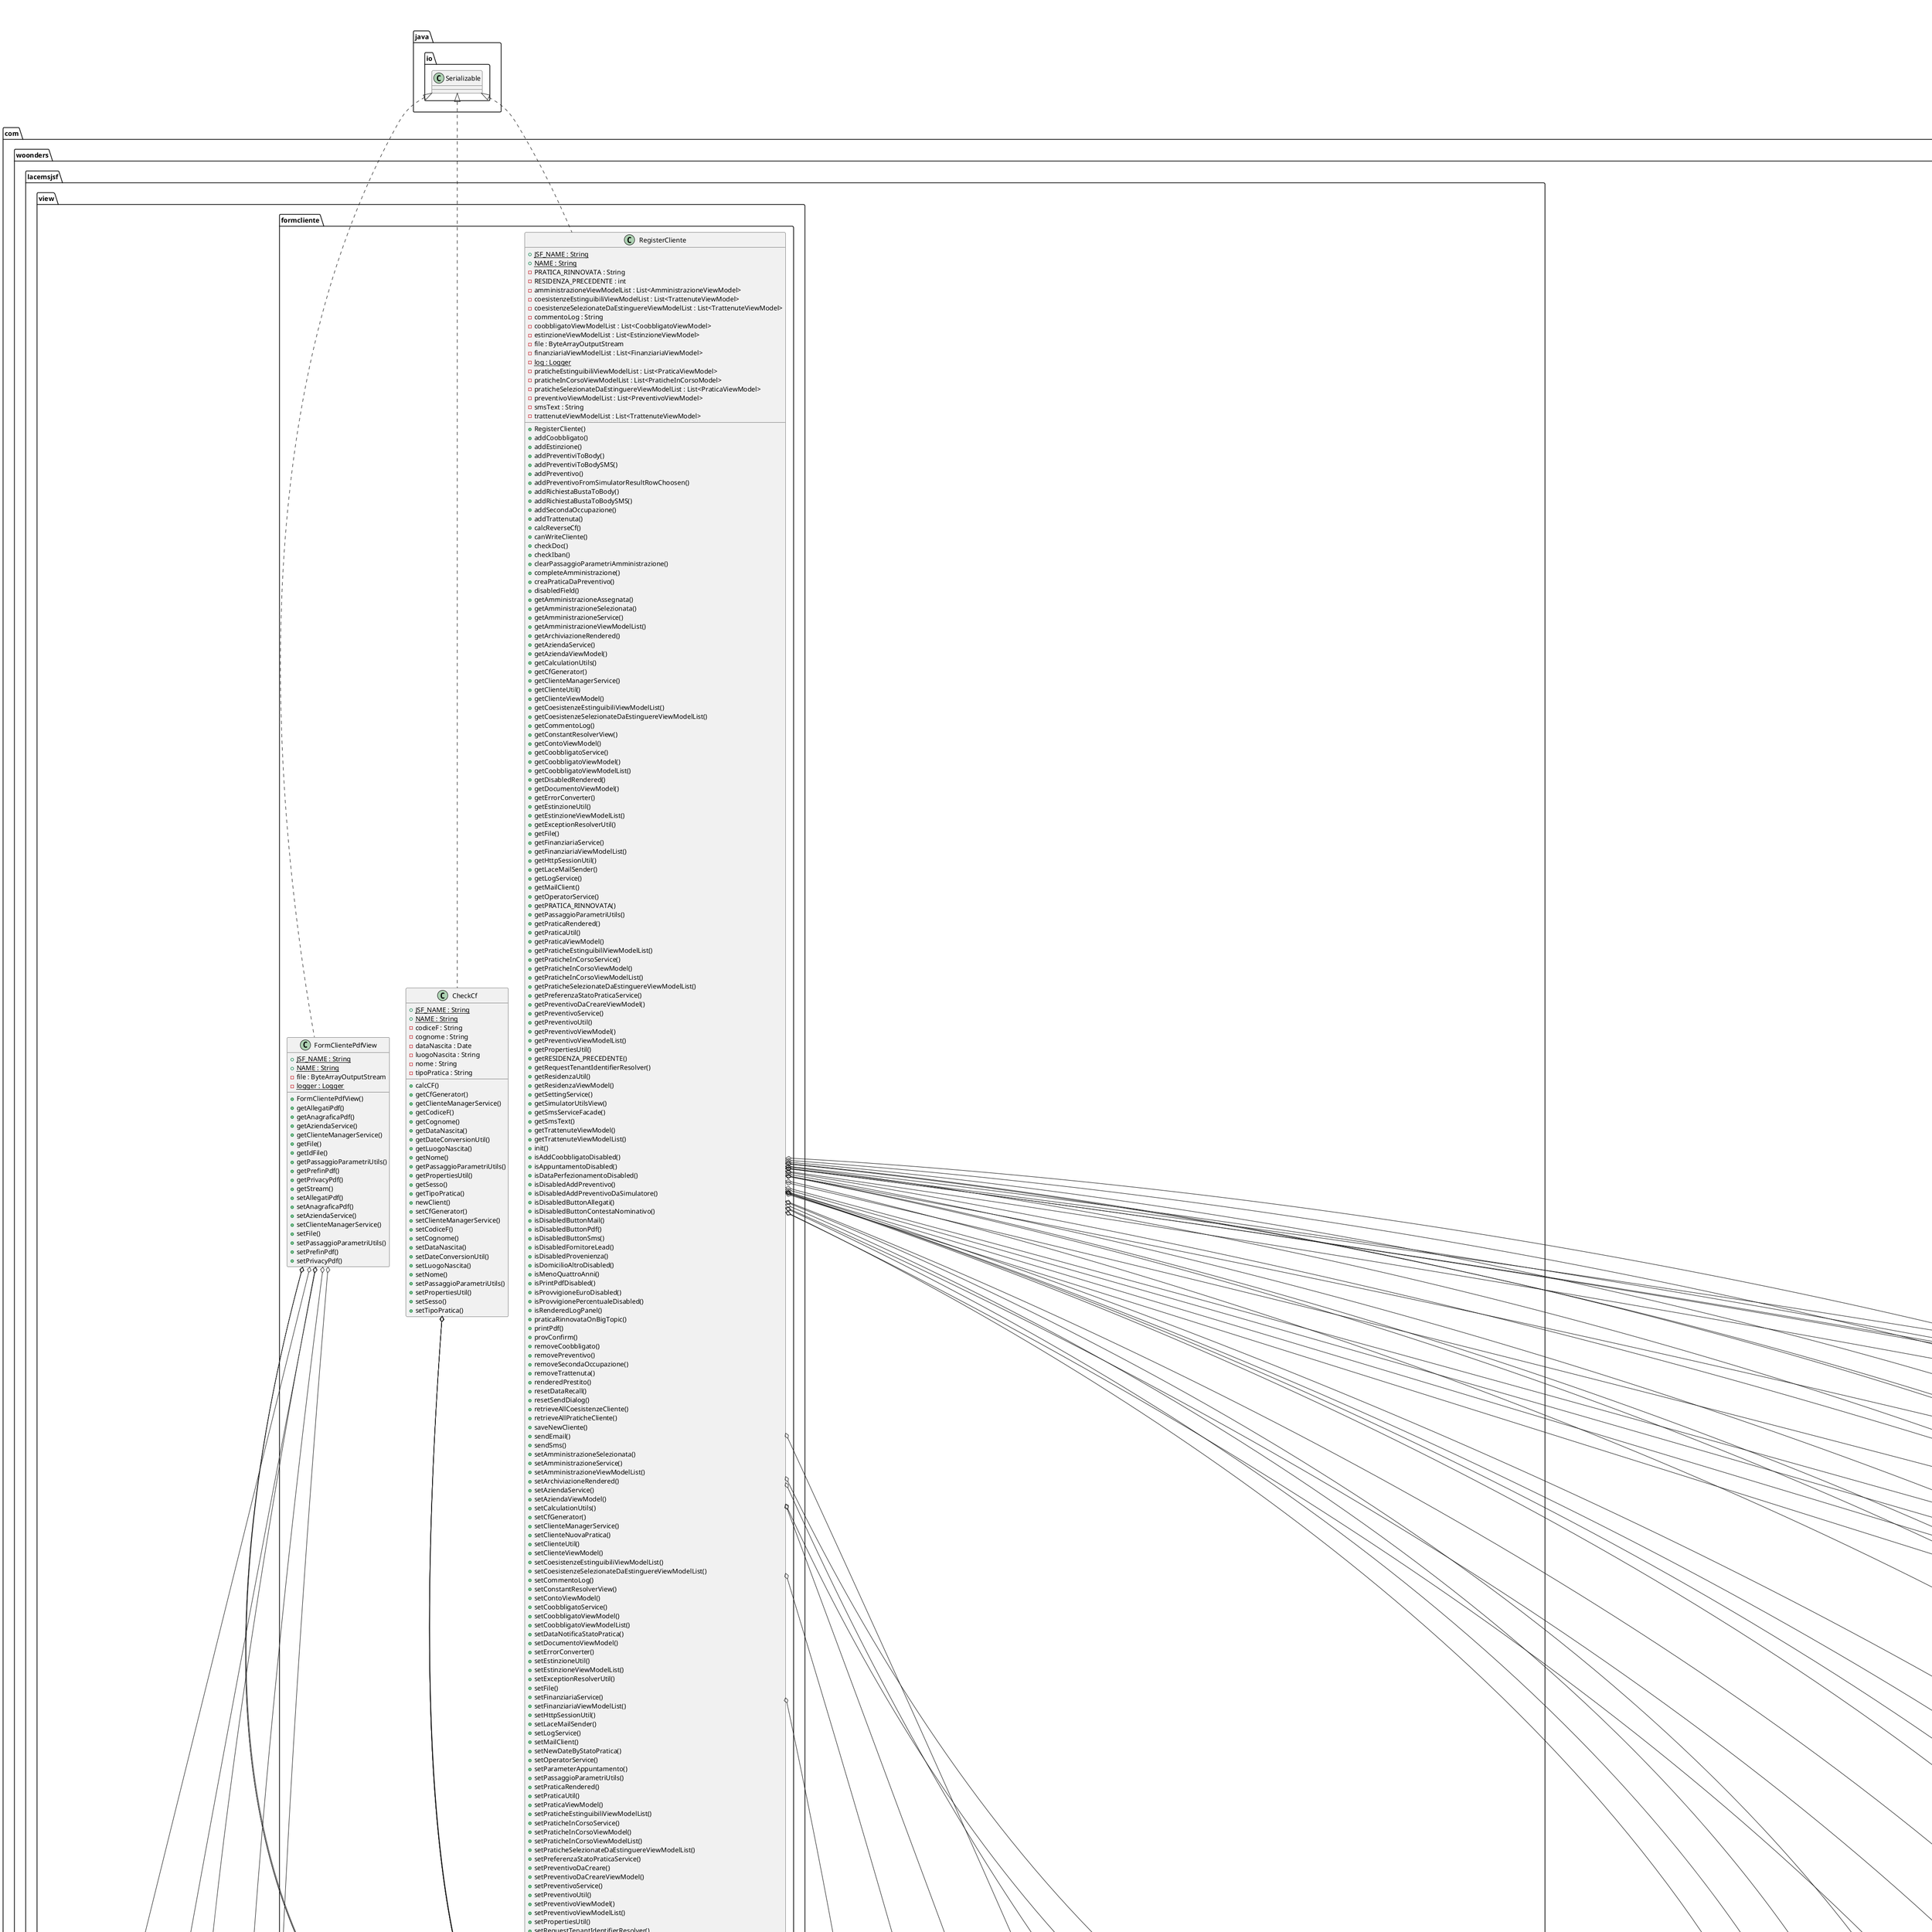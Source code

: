 @startuml

title __FORMCLIENTE's Class Diagram__\n

  namespace com.woonders.lacemsjsf.view.formcliente {
    class com.woonders.lacemsjsf.view.formcliente.CheckCf {
        {static} + JSF_NAME : String
        {static} + NAME : String
        - codiceF : String
        - cognome : String
        - dataNascita : Date
        - luogoNascita : String
        - nome : String
        - tipoPratica : String
        + calcCF()
        + getCfGenerator()
        + getClienteManagerService()
        + getCodiceF()
        + getCognome()
        + getDataNascita()
        + getDateConversionUtil()
        + getLuogoNascita()
        + getNome()
        + getPassaggioParametriUtils()
        + getPropertiesUtil()
        + getSesso()
        + getTipoPratica()
        + newClient()
        + setCfGenerator()
        + setClienteManagerService()
        + setCodiceF()
        + setCognome()
        + setDataNascita()
        + setDateConversionUtil()
        + setLuogoNascita()
        + setNome()
        + setPassaggioParametriUtils()
        + setPropertiesUtil()
        + setSesso()
        + setTipoPratica()
    }
  }
  

  namespace com.woonders.lacemsjsf.view.formcliente {
    class com.woonders.lacemsjsf.view.formcliente.FormClientePdfView {
        {static} + JSF_NAME : String
        {static} + NAME : String
        - file : ByteArrayOutputStream
        {static} - logger : Logger
        + FormClientePdfView()
        + getAllegatiPdf()
        + getAnagraficaPdf()
        + getAziendaService()
        + getClienteManagerService()
        + getFile()
        + getIdFile()
        + getPassaggioParametriUtils()
        + getPrefinPdf()
        + getPrivacyPdf()
        + getStream()
        + setAllegatiPdf()
        + setAnagraficaPdf()
        + setAziendaService()
        + setClienteManagerService()
        + setFile()
        + setPassaggioParametriUtils()
        + setPrefinPdf()
        + setPrivacyPdf()
    }
  }
  

  namespace com.woonders.lacemsjsf.view.formcliente {
    class com.woonders.lacemsjsf.view.formcliente.RegisterCliente {
        {static} + JSF_NAME : String
        {static} + NAME : String
        - PRATICA_RINNOVATA : String
        - RESIDENZA_PRECEDENTE : int
        - amministrazioneViewModelList : List<AmministrazioneViewModel>
        - coesistenzeEstinguibiliViewModelList : List<TrattenuteViewModel>
        - coesistenzeSelezionateDaEstinguereViewModelList : List<TrattenuteViewModel>
        - commentoLog : String
        - coobbligatoViewModelList : List<CoobbligatoViewModel>
        - estinzioneViewModelList : List<EstinzioneViewModel>
        - file : ByteArrayOutputStream
        - finanziariaViewModelList : List<FinanziariaViewModel>
        {static} - log : Logger
        - praticheEstinguibiliViewModelList : List<PraticaViewModel>
        - praticheInCorsoViewModelList : List<PraticheInCorsoModel>
        - praticheSelezionateDaEstinguereViewModelList : List<PraticaViewModel>
        - preventivoViewModelList : List<PreventivoViewModel>
        - smsText : String
        - trattenuteViewModelList : List<TrattenuteViewModel>
        + RegisterCliente()
        + addCoobbligato()
        + addEstinzione()
        + addPreventiviToBody()
        + addPreventiviToBodySMS()
        + addPreventivo()
        + addPreventivoFromSimulatorResultRowChoosen()
        + addRichiestaBustaToBody()
        + addRichiestaBustaToBodySMS()
        + addSecondaOccupazione()
        + addTrattenuta()
        + calcReverseCf()
        + canWriteCliente()
        + checkDoc()
        + checkIban()
        + clearPassaggioParametriAmministrazione()
        + completeAmministrazione()
        + creaPraticaDaPreventivo()
        + disabledField()
        + getAmministrazioneAssegnata()
        + getAmministrazioneSelezionata()
        + getAmministrazioneService()
        + getAmministrazioneViewModelList()
        + getArchiviazioneRendered()
        + getAziendaService()
        + getAziendaViewModel()
        + getCalculationUtils()
        + getCfGenerator()
        + getClienteManagerService()
        + getClienteUtil()
        + getClienteViewModel()
        + getCoesistenzeEstinguibiliViewModelList()
        + getCoesistenzeSelezionateDaEstinguereViewModelList()
        + getCommentoLog()
        + getConstantResolverView()
        + getContoViewModel()
        + getCoobbligatoService()
        + getCoobbligatoViewModel()
        + getCoobbligatoViewModelList()
        + getDisabledRendered()
        + getDocumentoViewModel()
        + getErrorConverter()
        + getEstinzioneUtil()
        + getEstinzioneViewModelList()
        + getExceptionResolverUtil()
        + getFile()
        + getFinanziariaService()
        + getFinanziariaViewModelList()
        + getHttpSessionUtil()
        + getLaceMailSender()
        + getLogService()
        + getMailClient()
        + getOperatorService()
        + getPRATICA_RINNOVATA()
        + getPassaggioParametriUtils()
        + getPraticaRendered()
        + getPraticaUtil()
        + getPraticaViewModel()
        + getPraticheEstinguibiliViewModelList()
        + getPraticheInCorsoService()
        + getPraticheInCorsoViewModel()
        + getPraticheInCorsoViewModelList()
        + getPraticheSelezionateDaEstinguereViewModelList()
        + getPreferenzaStatoPraticaService()
        + getPreventivoDaCreareViewModel()
        + getPreventivoService()
        + getPreventivoUtil()
        + getPreventivoViewModel()
        + getPreventivoViewModelList()
        + getPropertiesUtil()
        + getRESIDENZA_PRECEDENTE()
        + getRequestTenantIdentifierResolver()
        + getResidenzaUtil()
        + getResidenzaViewModel()
        + getSettingService()
        + getSimulatorUtilsView()
        + getSmsServiceFacade()
        + getSmsText()
        + getTrattenuteViewModel()
        + getTrattenuteViewModelList()
        + init()
        + isAddCoobbligatoDisabled()
        + isAppuntamentoDisabled()
        + isDataPerfezionamentoDisabled()
        + isDisabledAddPreventivo()
        + isDisabledAddPreventivoDaSimulatore()
        + isDisabledButtonAllegati()
        + isDisabledButtonContestaNominativo()
        + isDisabledButtonMail()
        + isDisabledButtonPdf()
        + isDisabledButtonSms()
        + isDisabledFornitoreLead()
        + isDisabledProvenienza()
        + isDomicilioAltroDisabled()
        + isMenoQuattroAnni()
        + isPrintPdfDisabled()
        + isProvvigioneEuroDisabled()
        + isProvvigionePercentualeDisabled()
        + isRenderedLogPanel()
        + praticaRinnovataOnBigTopic()
        + printPdf()
        + provConfirm()
        + removeCoobbligato()
        + removePreventivo()
        + removeSecondaOccupazione()
        + removeTrattenuta()
        + renderedPrestito()
        + resetDataRecall()
        + resetSendDialog()
        + retrieveAllCoesistenzeCliente()
        + retrieveAllPraticheCliente()
        + saveNewCliente()
        + sendEmail()
        + sendSms()
        + setAmministrazioneSelezionata()
        + setAmministrazioneService()
        + setAmministrazioneViewModelList()
        + setArchiviazioneRendered()
        + setAziendaService()
        + setAziendaViewModel()
        + setCalculationUtils()
        + setCfGenerator()
        + setClienteManagerService()
        + setClienteNuovaPratica()
        + setClienteUtil()
        + setClienteViewModel()
        + setCoesistenzeEstinguibiliViewModelList()
        + setCoesistenzeSelezionateDaEstinguereViewModelList()
        + setCommentoLog()
        + setConstantResolverView()
        + setContoViewModel()
        + setCoobbligatoService()
        + setCoobbligatoViewModel()
        + setCoobbligatoViewModelList()
        + setDataNotificaStatoPratica()
        + setDocumentoViewModel()
        + setErrorConverter()
        + setEstinzioneUtil()
        + setEstinzioneViewModelList()
        + setExceptionResolverUtil()
        + setFile()
        + setFinanziariaService()
        + setFinanziariaViewModelList()
        + setHttpSessionUtil()
        + setLaceMailSender()
        + setLogService()
        + setMailClient()
        + setNewDateByStatoPratica()
        + setOperatorService()
        + setParameterAppuntamento()
        + setPassaggioParametriUtils()
        + setPraticaRendered()
        + setPraticaUtil()
        + setPraticaViewModel()
        + setPraticheEstinguibiliViewModelList()
        + setPraticheInCorsoService()
        + setPraticheInCorsoViewModel()
        + setPraticheInCorsoViewModelList()
        + setPraticheSelezionateDaEstinguereViewModelList()
        + setPreferenzaStatoPraticaService()
        + setPreventivoDaCreare()
        + setPreventivoDaCreareViewModel()
        + setPreventivoService()
        + setPreventivoUtil()
        + setPreventivoViewModel()
        + setPreventivoViewModelList()
        + setPropertiesUtil()
        + setRequestTenantIdentifierResolver()
        + setResidenzaUtil()
        + setResidenzaViewModel()
        + setSettingService()
        + setSimulatorUtilsView()
        + setSmsServiceFacade()
        + setSmsText()
        + setTrattenuteViewModelList()
        + viewAmministrazioneSelezionata()
        + viewAmministrazioniAssegnate()
        + viewCoobbligato()
        + viewPraticheInCorso()
        - checkLimitEstinzioniSelezionate()
        - saveClientePraticaIdIntoPassaggioParametri()
        - setClienteSelectedOnSearch()
        - updateAllViewModels()
    }
  }
  

  com.woonders.lacemsjsf.view.formcliente.CheckCf .up.|> java.io.Serializable
  com.woonders.lacemsjsf.view.formcliente.CheckCf o-- com.woonders.lacemscommon.util.CfGenerator : cfGenerator
  com.woonders.lacemsjsf.view.formcliente.CheckCf o-- com.woonders.lacemscommon.service.ClienteManagerService : clienteManagerService
  com.woonders.lacemsjsf.view.formcliente.CheckCf o-- com.woonders.lacemscommon.util.DateConversionUtil : dateConversionUtil
  com.woonders.lacemsjsf.view.formcliente.CheckCf o-- com.woonders.lacemsjsf.util.PassaggioParametriUtils : passaggioParametriUtils
  com.woonders.lacemsjsf.view.formcliente.CheckCf o-- com.woonders.lacemsjsf.config.PropertiesUtil : propertiesUtil
  com.woonders.lacemsjsf.view.formcliente.CheckCf o-- com.woonders.lacemscommon.db.entity.Cliente.Sesso : sesso
  com.woonders.lacemsjsf.view.formcliente.FormClientePdfView .up.|> java.io.Serializable
  com.woonders.lacemsjsf.view.formcliente.FormClientePdfView o-- com.woonders.lacemsjsf.view.pdf.AllegatiPdf : allegatiPdf
  com.woonders.lacemsjsf.view.formcliente.FormClientePdfView o-- com.woonders.lacemsjsf.view.pdf.AnagraficaPdf : anagraficaPdf
  com.woonders.lacemsjsf.view.formcliente.FormClientePdfView o-- com.woonders.lacemscommon.service.AziendaService : aziendaService
  com.woonders.lacemsjsf.view.formcliente.FormClientePdfView o-- com.woonders.lacemscommon.service.ClienteManagerService : clienteManagerService
  com.woonders.lacemsjsf.view.formcliente.FormClientePdfView o-- com.woonders.lacemsjsf.util.PassaggioParametriUtils : passaggioParametriUtils
  com.woonders.lacemsjsf.view.formcliente.FormClientePdfView o-- com.woonders.lacemsjsf.view.pdf.PrefinPdf : prefinPdf
  com.woonders.lacemsjsf.view.formcliente.FormClientePdfView o-- com.woonders.lacemsjsf.view.pdf.PrivacyPdf : privacyPdf
  com.woonders.lacemsjsf.view.formcliente.FormClientePdfView o-- com.woonders.lacemsjsf.view.pdf.StreamPdf : stream
  com.woonders.lacemsjsf.view.formcliente.RegisterCliente .up.|> java.io.Serializable
  com.woonders.lacemsjsf.view.formcliente.RegisterCliente o-- com.woonders.lacemscommon.app.viewmodel.AmministrazioneViewModel : amministrazioneSelezionata
  com.woonders.lacemsjsf.view.formcliente.RegisterCliente o-- com.woonders.lacemscommon.service.AmministrazioneService : amministrazioneService
  com.woonders.lacemsjsf.view.formcliente.RegisterCliente o-- com.woonders.lacemsjsf.view.file.ArchiviazioneRendered : archiviazioneRendered
  com.woonders.lacemsjsf.view.formcliente.RegisterCliente o-- com.woonders.lacemscommon.service.AziendaService : aziendaService
  com.woonders.lacemsjsf.view.formcliente.RegisterCliente o-- com.woonders.lacemscommon.app.viewmodel.AziendaViewModel : aziendaViewModel
  com.woonders.lacemsjsf.view.formcliente.RegisterCliente o-- com.woonders.lacemsjsf.util.CalculationUtils : calculationUtils
  com.woonders.lacemsjsf.view.formcliente.RegisterCliente o-- com.woonders.lacemscommon.util.CfGenerator : cfGenerator
  com.woonders.lacemsjsf.view.formcliente.RegisterCliente o-- com.woonders.lacemscommon.service.ClienteManagerService : clienteManagerService
  com.woonders.lacemsjsf.view.formcliente.RegisterCliente o-- com.woonders.lacemscommon.db.entityutil.ClienteUtil : clienteUtil
  com.woonders.lacemsjsf.view.formcliente.RegisterCliente o-- com.woonders.lacemscommon.app.viewmodel.ClienteViewModel : clienteViewModel
  com.woonders.lacemsjsf.view.formcliente.RegisterCliente o-- com.woonders.lacemsjsf.view.util.ConstantResolverView : constantResolverView
  com.woonders.lacemsjsf.view.formcliente.RegisterCliente o-- com.woonders.lacemscommon.app.viewmodel.ContoViewModel : contoViewModel
  com.woonders.lacemsjsf.view.formcliente.RegisterCliente o-- com.woonders.lacemscommon.service.CoobbligatoService : coobbligatoService
  com.woonders.lacemsjsf.view.formcliente.RegisterCliente o-- com.woonders.lacemscommon.app.viewmodel.CoobbligatoViewModel : coobbligatoViewModel
  com.woonders.lacemsjsf.view.formcliente.RegisterCliente o-- data.DisabledRendered : disabledRendered
  com.woonders.lacemsjsf.view.formcliente.RegisterCliente o-- com.woonders.lacemscommon.app.viewmodel.DocumentoViewModel : documentoViewModel
  com.woonders.lacemsjsf.view.formcliente.RegisterCliente o-- com.woonders.lacemsjsf.util.ErrorConverter : errorConverter
  com.woonders.lacemsjsf.view.formcliente.RegisterCliente o-- com.woonders.lacemscommon.db.entityutil.EstinzioneUtil : estinzioneUtil
  com.woonders.lacemsjsf.view.formcliente.RegisterCliente o-- com.woonders.lacemsjsf.util.ExceptionResolverUtil : exceptionResolverUtil
  com.woonders.lacemsjsf.view.formcliente.RegisterCliente o-- com.woonders.lacemscommon.service.FinanziariaService : finanziariaService
  com.woonders.lacemsjsf.view.formcliente.RegisterCliente o-- com.woonders.lacemsjsf.util.HttpSessionUtil : httpSessionUtil
  com.woonders.lacemsjsf.view.formcliente.RegisterCliente o-- com.woonders.lacemscommon.util.LaceMailSender : laceMailSender
  com.woonders.lacemsjsf.view.formcliente.RegisterCliente o-- com.woonders.lacemscommon.service.LogService : logService
  com.woonders.lacemsjsf.view.formcliente.RegisterCliente o-- mail.MailClient : mailClient
  com.woonders.lacemsjsf.view.formcliente.RegisterCliente o-- com.woonders.lacemscommon.service.OperatorService : operatorService
  com.woonders.lacemsjsf.view.formcliente.RegisterCliente o-- com.woonders.lacemsjsf.util.PassaggioParametriUtils : passaggioParametriUtils
  com.woonders.lacemsjsf.view.formcliente.RegisterCliente o-- com.woonders.lacemsjsf.view.prestiti.PraticaRendered : praticaRendered
  com.woonders.lacemsjsf.view.formcliente.RegisterCliente o-- com.woonders.lacemscommon.db.entityutil.PraticaUtil : praticaUtil
  com.woonders.lacemsjsf.view.formcliente.RegisterCliente o-- com.woonders.lacemscommon.app.viewmodel.PraticaViewModel : praticaViewModel
  com.woonders.lacemsjsf.view.formcliente.RegisterCliente o-- com.woonders.lacemscommon.service.PraticheInCorsoService : praticheInCorsoService
  com.woonders.lacemsjsf.view.formcliente.RegisterCliente o-- com.woonders.lacemscommon.app.model.PraticheInCorsoModel : praticheInCorsoViewModel
  com.woonders.lacemsjsf.view.formcliente.RegisterCliente o-- com.woonders.lacemscommon.service.PreferenzaStatoPraticaService : preferenzaStatoPraticaService
  com.woonders.lacemsjsf.view.formcliente.RegisterCliente o-- com.woonders.lacemscommon.app.viewmodel.PreventivoViewModel : preventivoDaCreareViewModel
  com.woonders.lacemsjsf.view.formcliente.RegisterCliente o-- com.woonders.lacemscommon.service.PreventivoService : preventivoService
  com.woonders.lacemsjsf.view.formcliente.RegisterCliente o-- com.woonders.lacemscommon.db.entityutil.PreventivoUtil : preventivoUtil
  com.woonders.lacemsjsf.view.formcliente.RegisterCliente o-- com.woonders.lacemscommon.app.viewmodel.PreventivoViewModel : preventivoViewModel
  com.woonders.lacemsjsf.view.formcliente.RegisterCliente o-- com.woonders.lacemsjsf.config.PropertiesUtil : propertiesUtil
  com.woonders.lacemsjsf.view.formcliente.RegisterCliente o-- com.woonders.lacemsjsf.db.app.config.RequestTenantIdentifierResolver : requestTenantIdentifierResolver
  com.woonders.lacemsjsf.view.formcliente.RegisterCliente o-- com.woonders.lacemscommon.db.entityutil.ResidenzaUtil : residenzaUtil
  com.woonders.lacemsjsf.view.formcliente.RegisterCliente o-- com.woonders.lacemscommon.app.viewmodel.ResidenzaViewModel : residenzaViewModel
  com.woonders.lacemsjsf.view.formcliente.RegisterCliente o-- com.woonders.lacemscommon.service.SettingService : settingService
  com.woonders.lacemsjsf.view.formcliente.RegisterCliente o-- com.woonders.lacemsjsf.view.simulator.SimulatorUtilsView : simulatorUtilsView
  com.woonders.lacemsjsf.view.formcliente.RegisterCliente o-- com.woonders.lacemscommon.service.SmsServiceFacade : smsServiceFacade
  com.woonders.lacemsjsf.view.formcliente.RegisterCliente o-- com.woonders.lacemscommon.app.viewmodel.TrattenuteViewModel : trattenuteViewModel


right footer


PlantUML diagram generated by SketchIt! (https://bitbucket.org/pmesmeur/sketch.it)
For more information about this tool, please contact philippe.mesmeur@gmail.com
endfooter

@enduml
